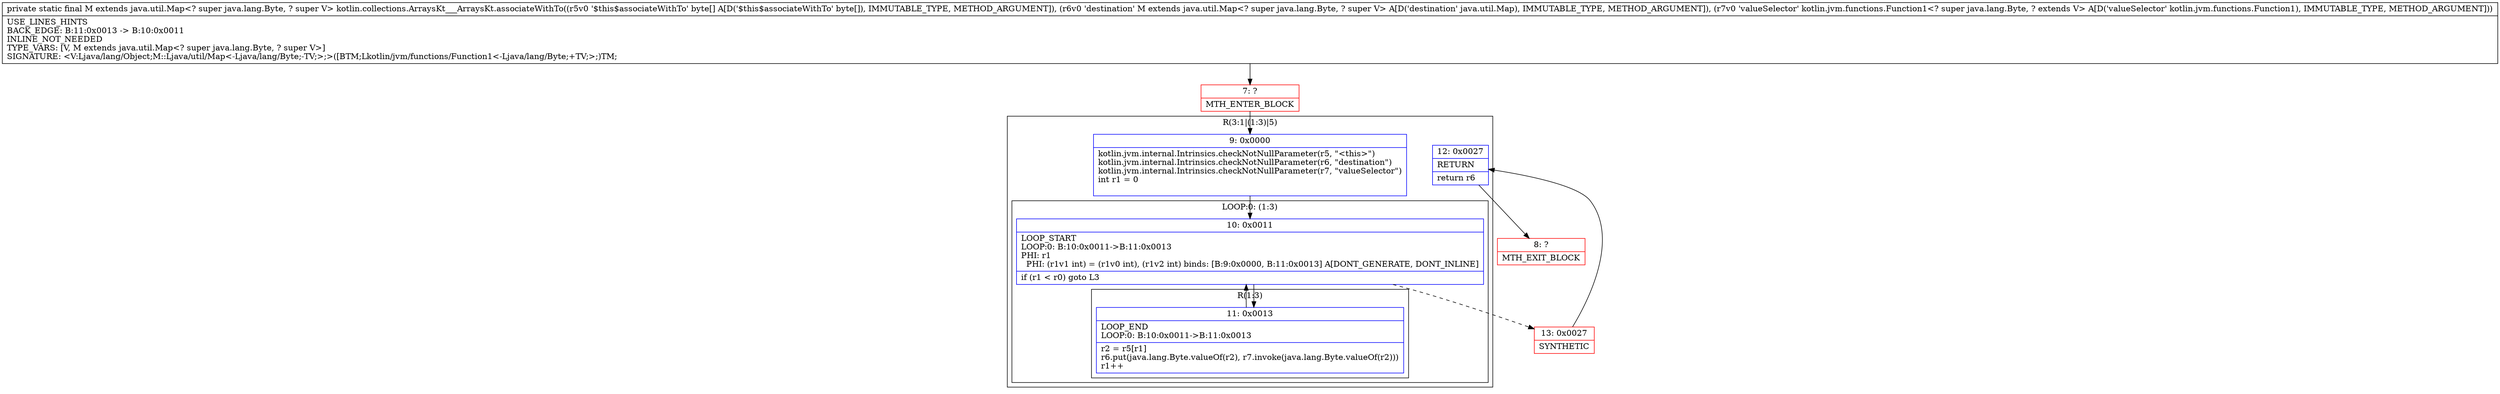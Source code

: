 digraph "CFG forkotlin.collections.ArraysKt___ArraysKt.associateWithTo([BLjava\/util\/Map;Lkotlin\/jvm\/functions\/Function1;)Ljava\/util\/Map;" {
subgraph cluster_Region_1076091464 {
label = "R(3:1|(1:3)|5)";
node [shape=record,color=blue];
Node_9 [shape=record,label="{9\:\ 0x0000|kotlin.jvm.internal.Intrinsics.checkNotNullParameter(r5, \"\<this\>\")\lkotlin.jvm.internal.Intrinsics.checkNotNullParameter(r6, \"destination\")\lkotlin.jvm.internal.Intrinsics.checkNotNullParameter(r7, \"valueSelector\")\lint r1 = 0\l\l}"];
subgraph cluster_LoopRegion_1874465294 {
label = "LOOP:0: (1:3)";
node [shape=record,color=blue];
Node_10 [shape=record,label="{10\:\ 0x0011|LOOP_START\lLOOP:0: B:10:0x0011\-\>B:11:0x0013\lPHI: r1 \l  PHI: (r1v1 int) = (r1v0 int), (r1v2 int) binds: [B:9:0x0000, B:11:0x0013] A[DONT_GENERATE, DONT_INLINE]\l|if (r1 \< r0) goto L3\l}"];
subgraph cluster_Region_305189608 {
label = "R(1:3)";
node [shape=record,color=blue];
Node_11 [shape=record,label="{11\:\ 0x0013|LOOP_END\lLOOP:0: B:10:0x0011\-\>B:11:0x0013\l|r2 = r5[r1]\lr6.put(java.lang.Byte.valueOf(r2), r7.invoke(java.lang.Byte.valueOf(r2)))\lr1++\l}"];
}
}
Node_12 [shape=record,label="{12\:\ 0x0027|RETURN\l|return r6\l}"];
}
Node_7 [shape=record,color=red,label="{7\:\ ?|MTH_ENTER_BLOCK\l}"];
Node_13 [shape=record,color=red,label="{13\:\ 0x0027|SYNTHETIC\l}"];
Node_8 [shape=record,color=red,label="{8\:\ ?|MTH_EXIT_BLOCK\l}"];
MethodNode[shape=record,label="{private static final M extends java.util.Map\<? super java.lang.Byte, ? super V\> kotlin.collections.ArraysKt___ArraysKt.associateWithTo((r5v0 '$this$associateWithTo' byte[] A[D('$this$associateWithTo' byte[]), IMMUTABLE_TYPE, METHOD_ARGUMENT]), (r6v0 'destination' M extends java.util.Map\<? super java.lang.Byte, ? super V\> A[D('destination' java.util.Map), IMMUTABLE_TYPE, METHOD_ARGUMENT]), (r7v0 'valueSelector' kotlin.jvm.functions.Function1\<? super java.lang.Byte, ? extends V\> A[D('valueSelector' kotlin.jvm.functions.Function1), IMMUTABLE_TYPE, METHOD_ARGUMENT]))  | USE_LINES_HINTS\lBACK_EDGE: B:11:0x0013 \-\> B:10:0x0011\lINLINE_NOT_NEEDED\lTYPE_VARS: [V, M extends java.util.Map\<? super java.lang.Byte, ? super V\>]\lSIGNATURE: \<V:Ljava\/lang\/Object;M::Ljava\/util\/Map\<\-Ljava\/lang\/Byte;\-TV;\>;\>([BTM;Lkotlin\/jvm\/functions\/Function1\<\-Ljava\/lang\/Byte;+TV;\>;)TM;\l}"];
MethodNode -> Node_7;Node_9 -> Node_10;
Node_10 -> Node_11;
Node_10 -> Node_13[style=dashed];
Node_11 -> Node_10;
Node_12 -> Node_8;
Node_7 -> Node_9;
Node_13 -> Node_12;
}

